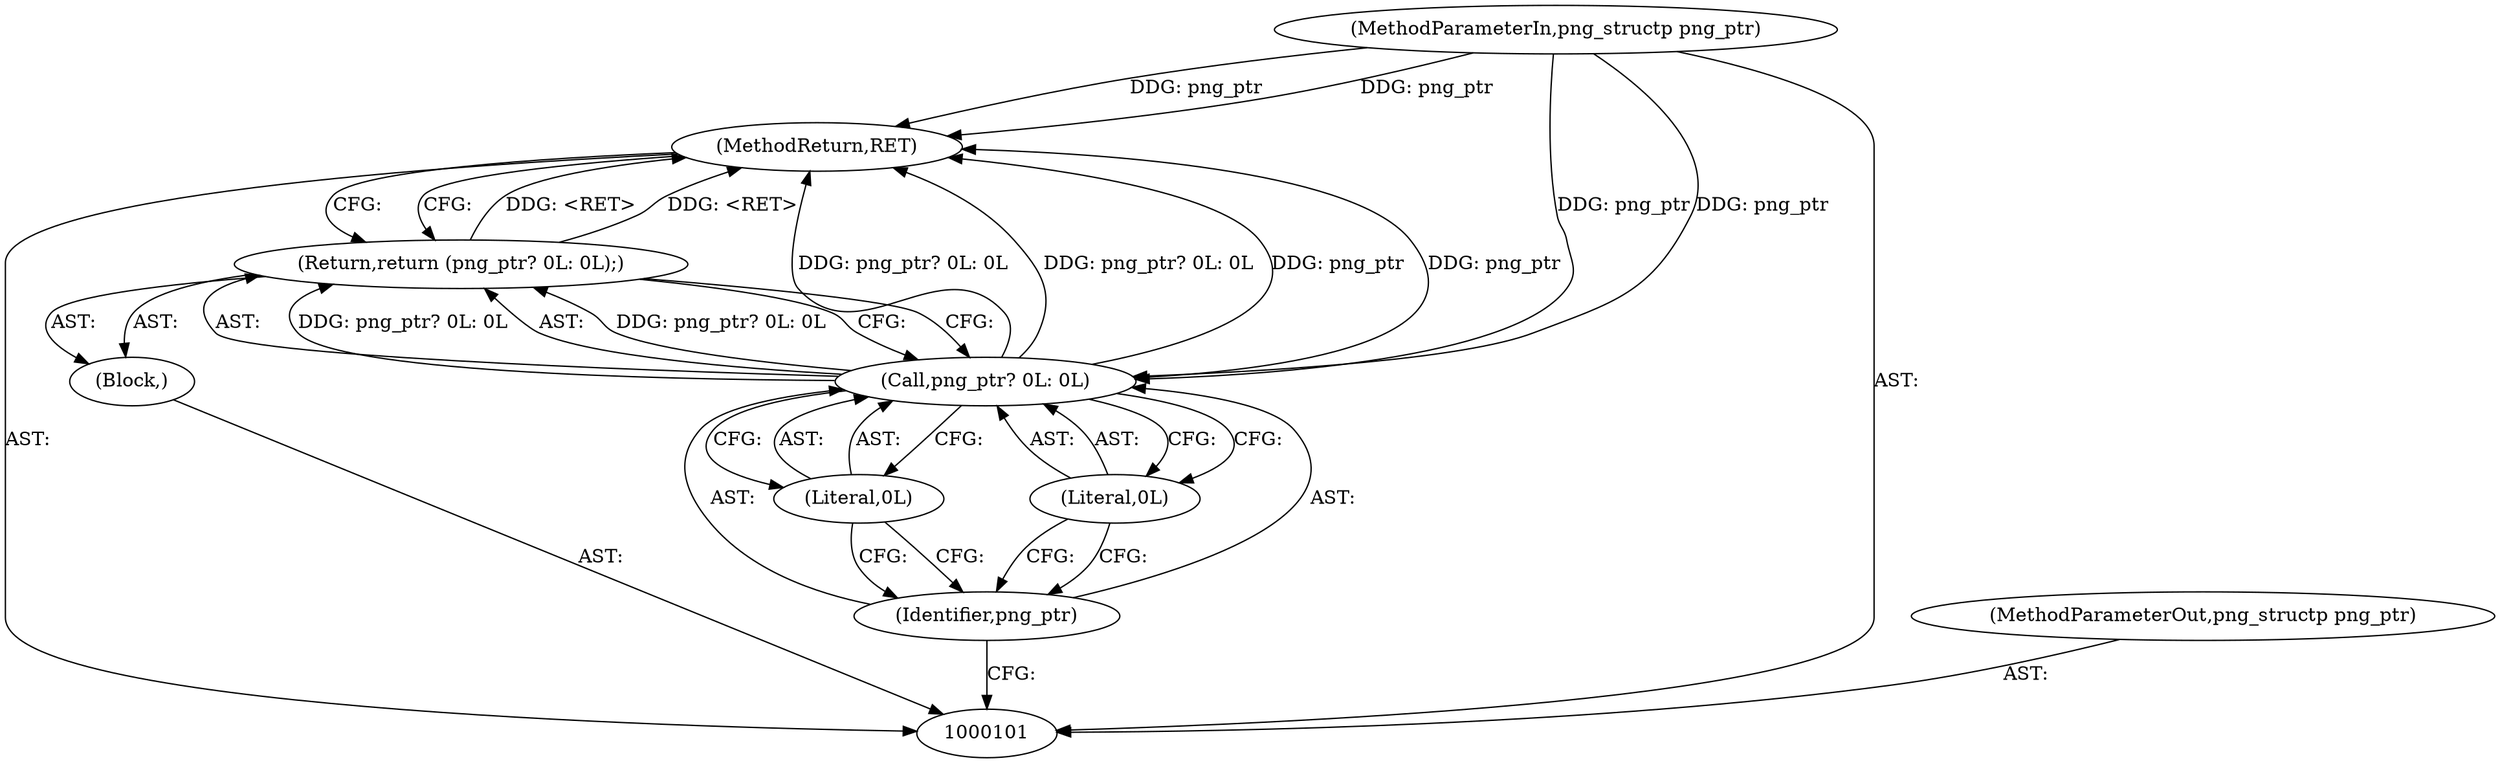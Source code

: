 digraph "1_Chrome_7f3d85b096f66870a15b37c2f40b219b2e292693_3" {
"1000109" [label="(MethodReturn,RET)"];
"1000102" [label="(MethodParameterIn,png_structp png_ptr)"];
"1000121" [label="(MethodParameterOut,png_structp png_ptr)"];
"1000103" [label="(Block,)"];
"1000105" [label="(Call,png_ptr? 0L: 0L)"];
"1000106" [label="(Identifier,png_ptr)"];
"1000107" [label="(Literal,0L)"];
"1000108" [label="(Literal,0L)"];
"1000104" [label="(Return,return (png_ptr? 0L: 0L);)"];
"1000109" -> "1000101"  [label="AST: "];
"1000109" -> "1000104"  [label="CFG: "];
"1000105" -> "1000109"  [label="DDG: png_ptr? 0L: 0L"];
"1000105" -> "1000109"  [label="DDG: png_ptr"];
"1000102" -> "1000109"  [label="DDG: png_ptr"];
"1000104" -> "1000109"  [label="DDG: <RET>"];
"1000102" -> "1000101"  [label="AST: "];
"1000102" -> "1000109"  [label="DDG: png_ptr"];
"1000102" -> "1000105"  [label="DDG: png_ptr"];
"1000121" -> "1000101"  [label="AST: "];
"1000103" -> "1000101"  [label="AST: "];
"1000104" -> "1000103"  [label="AST: "];
"1000105" -> "1000104"  [label="AST: "];
"1000105" -> "1000107"  [label="CFG: "];
"1000105" -> "1000108"  [label="CFG: "];
"1000106" -> "1000105"  [label="AST: "];
"1000107" -> "1000105"  [label="AST: "];
"1000108" -> "1000105"  [label="AST: "];
"1000104" -> "1000105"  [label="CFG: "];
"1000105" -> "1000109"  [label="DDG: png_ptr? 0L: 0L"];
"1000105" -> "1000109"  [label="DDG: png_ptr"];
"1000105" -> "1000104"  [label="DDG: png_ptr? 0L: 0L"];
"1000102" -> "1000105"  [label="DDG: png_ptr"];
"1000106" -> "1000105"  [label="AST: "];
"1000106" -> "1000101"  [label="CFG: "];
"1000107" -> "1000106"  [label="CFG: "];
"1000108" -> "1000106"  [label="CFG: "];
"1000107" -> "1000105"  [label="AST: "];
"1000107" -> "1000106"  [label="CFG: "];
"1000105" -> "1000107"  [label="CFG: "];
"1000108" -> "1000105"  [label="AST: "];
"1000108" -> "1000106"  [label="CFG: "];
"1000105" -> "1000108"  [label="CFG: "];
"1000104" -> "1000103"  [label="AST: "];
"1000104" -> "1000105"  [label="CFG: "];
"1000105" -> "1000104"  [label="AST: "];
"1000109" -> "1000104"  [label="CFG: "];
"1000104" -> "1000109"  [label="DDG: <RET>"];
"1000105" -> "1000104"  [label="DDG: png_ptr? 0L: 0L"];
}
